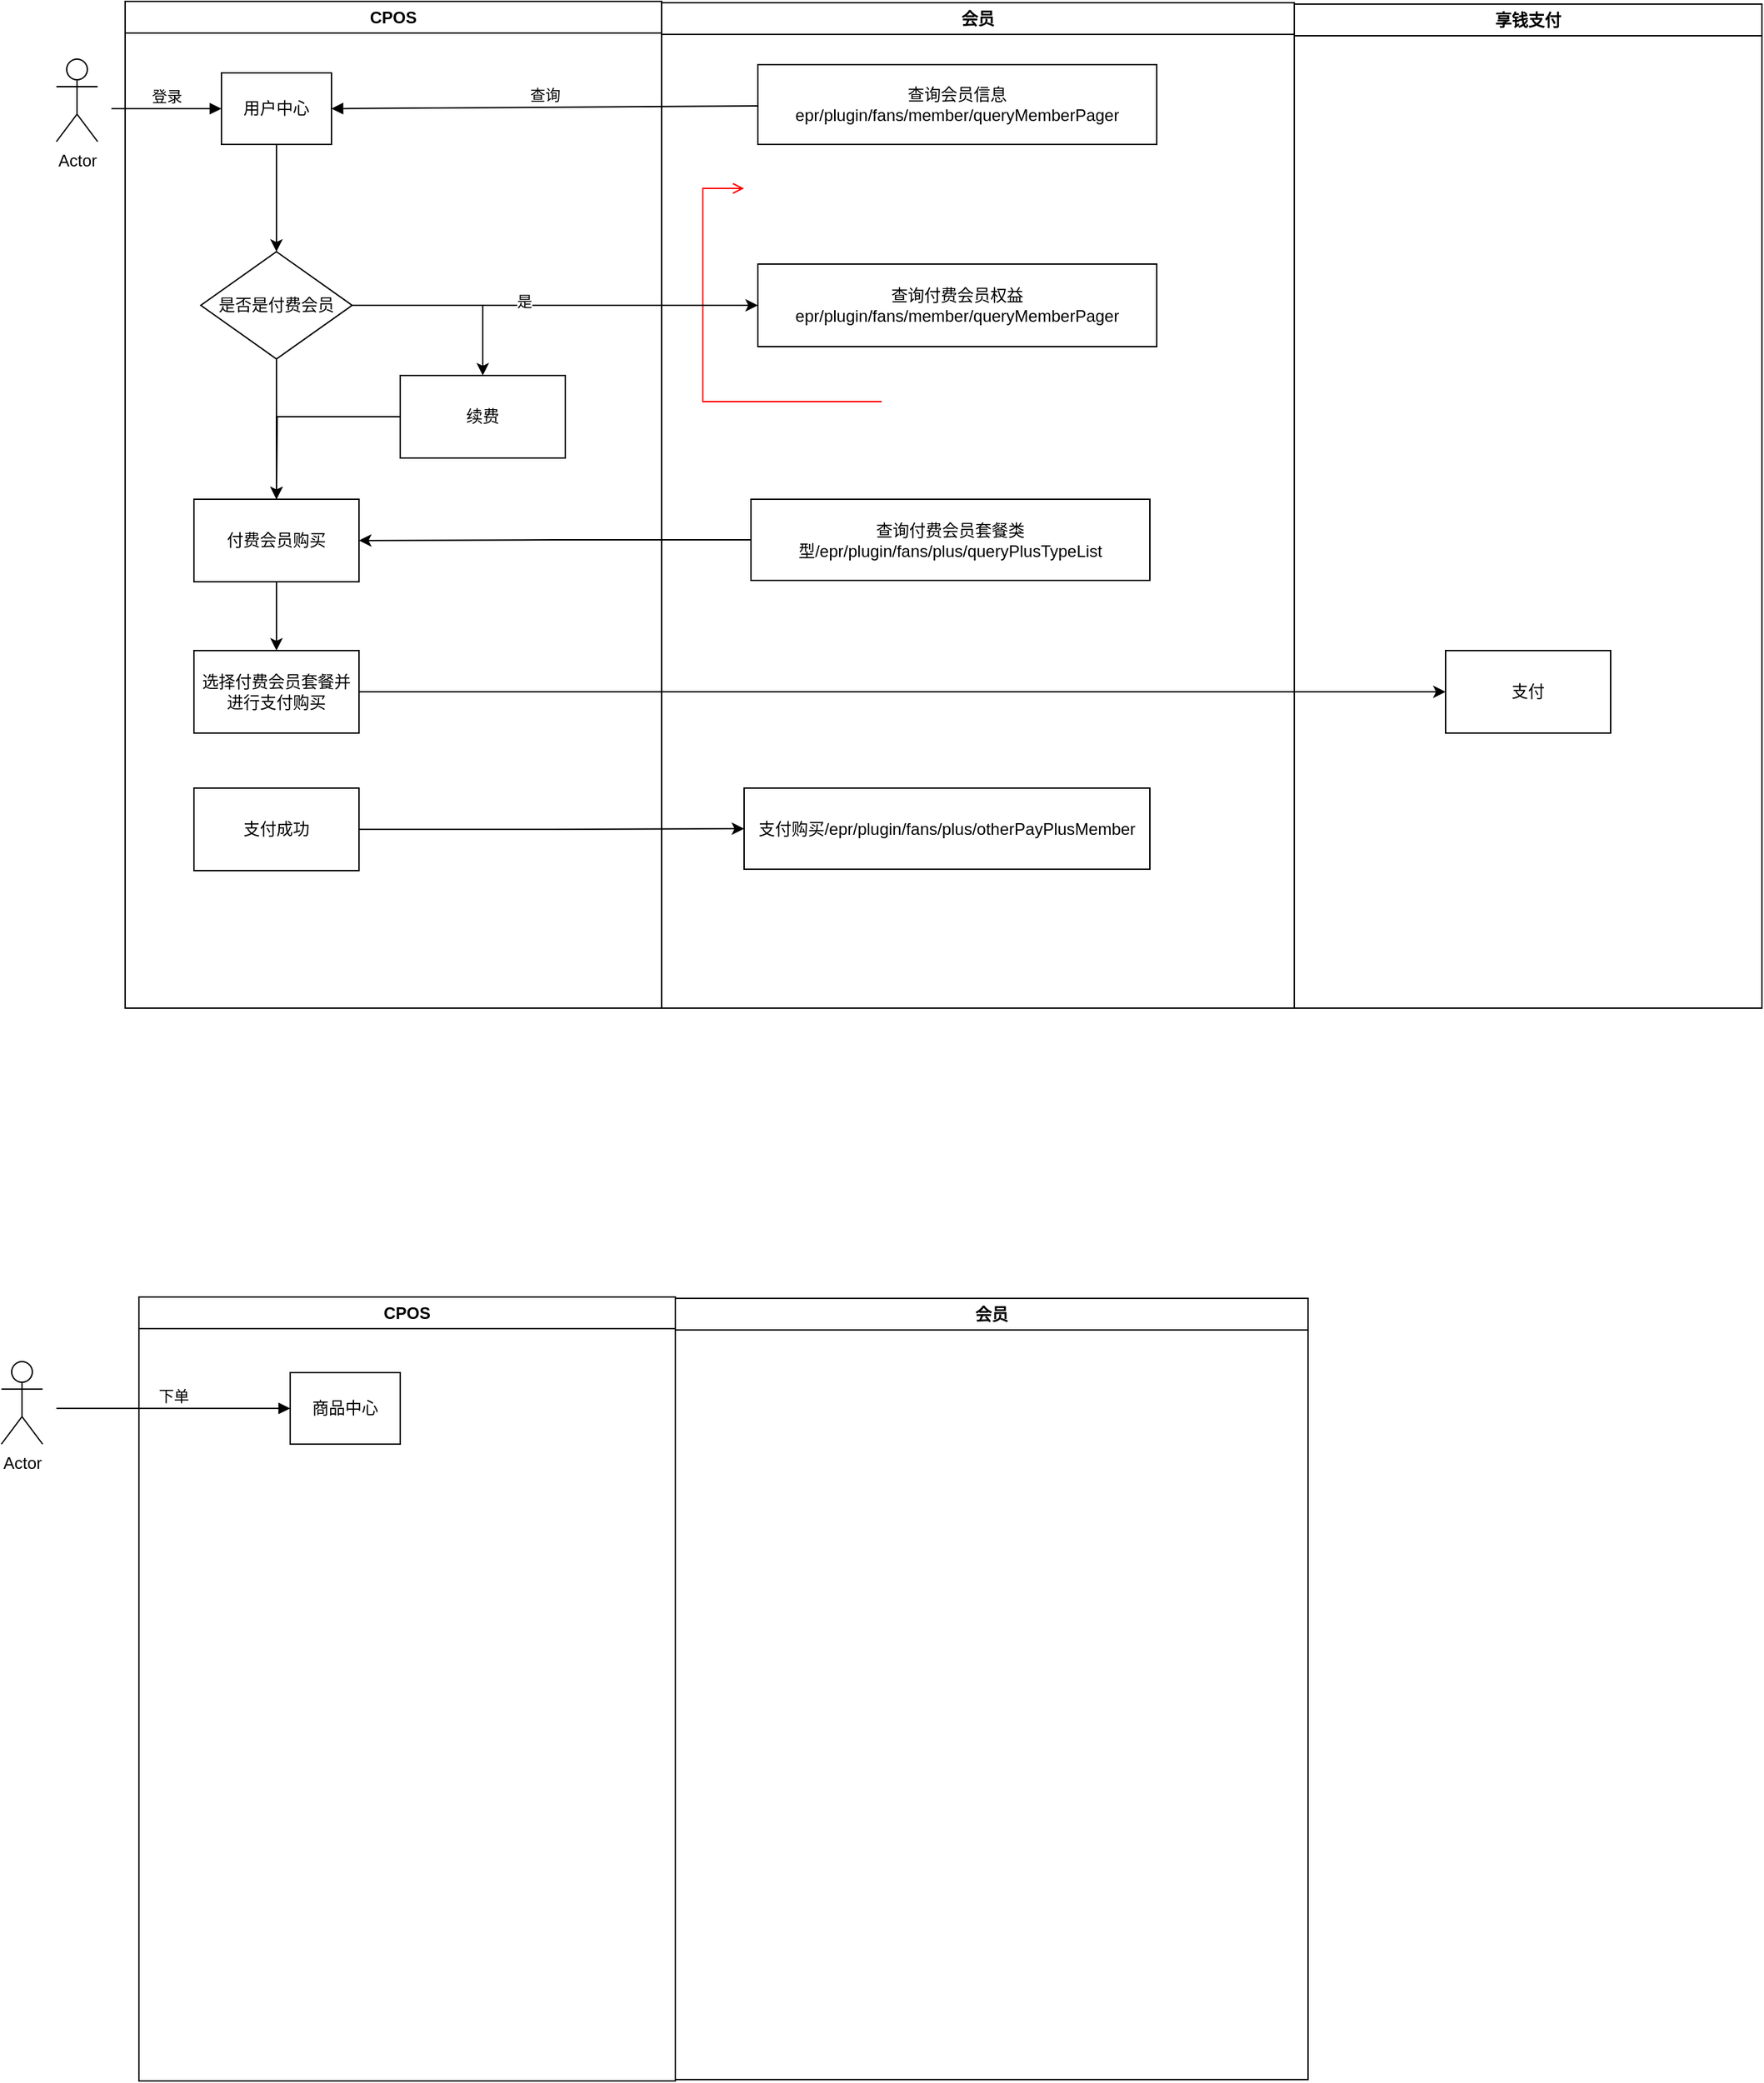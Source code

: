 <mxfile version="20.3.3" type="github">
  <diagram name="Page-1" id="e7e014a7-5840-1c2e-5031-d8a46d1fe8dd">
    <mxGraphModel dx="1662" dy="762" grid="1" gridSize="10" guides="1" tooltips="1" connect="1" arrows="1" fold="1" page="1" pageScale="1" pageWidth="1169" pageHeight="826" background="none" math="0" shadow="0">
      <root>
        <mxCell id="0" />
        <mxCell id="1" parent="0" />
        <mxCell id="2" value="会员" style="swimlane;whiteSpace=wrap" parent="1" vertex="1">
          <mxGeometry x="640" y="129" width="460" height="731" as="geometry" />
        </mxCell>
        <mxCell id="12" value="" style="edgeStyle=elbowEdgeStyle;elbow=horizontal;strokeColor=#FF0000;endArrow=open;endFill=1;rounded=0" parent="2" source="10" edge="1">
          <mxGeometry width="100" height="100" relative="1" as="geometry">
            <mxPoint x="160" y="290" as="sourcePoint" />
            <mxPoint x="60" y="135" as="targetPoint" />
            <Array as="points">
              <mxPoint x="30" y="250" />
            </Array>
          </mxGeometry>
        </mxCell>
        <mxCell id="GEBA51vf_ek_FZlfBsd9-47" value="查询会员信息epr/plugin/fans/member/queryMemberPager" style="rounded=0;whiteSpace=wrap;html=1;" vertex="1" parent="2">
          <mxGeometry x="70" y="45" width="290" height="58" as="geometry" />
        </mxCell>
        <mxCell id="GEBA51vf_ek_FZlfBsd9-54" value="查询付费会员权益epr/plugin/fans/member/queryMemberPager" style="rounded=0;whiteSpace=wrap;html=1;" vertex="1" parent="2">
          <mxGeometry x="70" y="190" width="290" height="60" as="geometry" />
        </mxCell>
        <mxCell id="GEBA51vf_ek_FZlfBsd9-62" value="查询付费会员套餐类型/epr/plugin/fans/plus/queryPlusTypeList" style="rounded=0;whiteSpace=wrap;html=1;" vertex="1" parent="2">
          <mxGeometry x="65" y="361" width="290" height="59" as="geometry" />
        </mxCell>
        <mxCell id="GEBA51vf_ek_FZlfBsd9-68" value="支付购买/epr/plugin/fans/plus/otherPayPlusMember" style="rounded=0;whiteSpace=wrap;html=1;" vertex="1" parent="2">
          <mxGeometry x="60" y="571" width="295" height="59" as="geometry" />
        </mxCell>
        <mxCell id="3" value="CPOS" style="swimlane;whiteSpace=wrap" parent="1" vertex="1">
          <mxGeometry x="250" y="128" width="390" height="732" as="geometry" />
        </mxCell>
        <mxCell id="GEBA51vf_ek_FZlfBsd9-53" style="edgeStyle=orthogonalEdgeStyle;rounded=0;orthogonalLoop=1;jettySize=auto;html=1;exitX=0.5;exitY=1;exitDx=0;exitDy=0;" edge="1" parent="3" source="GEBA51vf_ek_FZlfBsd9-46" target="GEBA51vf_ek_FZlfBsd9-52">
          <mxGeometry relative="1" as="geometry" />
        </mxCell>
        <mxCell id="GEBA51vf_ek_FZlfBsd9-46" value="用户中心" style="rounded=0;whiteSpace=wrap;html=1;" vertex="1" parent="3">
          <mxGeometry x="70" y="52" width="80" height="52" as="geometry" />
        </mxCell>
        <mxCell id="GEBA51vf_ek_FZlfBsd9-74" style="edgeStyle=orthogonalEdgeStyle;rounded=0;orthogonalLoop=1;jettySize=auto;html=1;exitX=1;exitY=0.5;exitDx=0;exitDy=0;entryX=0.5;entryY=0;entryDx=0;entryDy=0;" edge="1" parent="3" source="GEBA51vf_ek_FZlfBsd9-52" target="GEBA51vf_ek_FZlfBsd9-71">
          <mxGeometry relative="1" as="geometry" />
        </mxCell>
        <mxCell id="GEBA51vf_ek_FZlfBsd9-52" value="是否是付费会员" style="rhombus;whiteSpace=wrap;html=1;" vertex="1" parent="3">
          <mxGeometry x="55" y="182" width="110" height="78" as="geometry" />
        </mxCell>
        <mxCell id="GEBA51vf_ek_FZlfBsd9-59" value="付费会员购买" style="rounded=0;whiteSpace=wrap;html=1;" vertex="1" parent="3">
          <mxGeometry x="50" y="362" width="120" height="60" as="geometry" />
        </mxCell>
        <mxCell id="GEBA51vf_ek_FZlfBsd9-66" value="选择付费会员套餐并进行支付购买" style="rounded=0;whiteSpace=wrap;html=1;" vertex="1" parent="3">
          <mxGeometry x="50" y="472" width="120" height="60" as="geometry" />
        </mxCell>
        <mxCell id="GEBA51vf_ek_FZlfBsd9-57" style="edgeStyle=orthogonalEdgeStyle;rounded=0;orthogonalLoop=1;jettySize=auto;html=1;exitX=0.5;exitY=1;exitDx=0;exitDy=0;entryX=0.5;entryY=0;entryDx=0;entryDy=0;" edge="1" parent="3" source="GEBA51vf_ek_FZlfBsd9-52" target="GEBA51vf_ek_FZlfBsd9-59">
          <mxGeometry relative="1" as="geometry">
            <mxPoint x="110" y="312" as="targetPoint" />
          </mxGeometry>
        </mxCell>
        <mxCell id="GEBA51vf_ek_FZlfBsd9-65" style="edgeStyle=orthogonalEdgeStyle;rounded=0;orthogonalLoop=1;jettySize=auto;html=1;exitX=0.5;exitY=1;exitDx=0;exitDy=0;" edge="1" parent="3" source="GEBA51vf_ek_FZlfBsd9-59" target="GEBA51vf_ek_FZlfBsd9-66">
          <mxGeometry relative="1" as="geometry">
            <mxPoint x="160" y="472" as="targetPoint" />
          </mxGeometry>
        </mxCell>
        <mxCell id="GEBA51vf_ek_FZlfBsd9-71" value="续费" style="rounded=0;whiteSpace=wrap;html=1;" vertex="1" parent="3">
          <mxGeometry x="200" y="272" width="120" height="60" as="geometry" />
        </mxCell>
        <mxCell id="GEBA51vf_ek_FZlfBsd9-103" value="支付成功" style="rounded=0;whiteSpace=wrap;html=1;" vertex="1" parent="3">
          <mxGeometry x="50" y="572" width="120" height="60" as="geometry" />
        </mxCell>
        <mxCell id="GEBA51vf_ek_FZlfBsd9-42" value="Actor" style="shape=umlActor;verticalLabelPosition=bottom;verticalAlign=top;html=1;" vertex="1" parent="1">
          <mxGeometry x="200" y="170" width="30" height="60" as="geometry" />
        </mxCell>
        <mxCell id="GEBA51vf_ek_FZlfBsd9-45" value="登录" style="html=1;verticalAlign=bottom;endArrow=block;rounded=0;entryX=0;entryY=0.5;entryDx=0;entryDy=0;" edge="1" parent="1" target="GEBA51vf_ek_FZlfBsd9-46">
          <mxGeometry width="80" relative="1" as="geometry">
            <mxPoint x="240" y="206" as="sourcePoint" />
            <mxPoint x="390" y="210" as="targetPoint" />
          </mxGeometry>
        </mxCell>
        <mxCell id="GEBA51vf_ek_FZlfBsd9-48" value="查询" style="html=1;verticalAlign=bottom;endArrow=block;rounded=0;entryX=1;entryY=0.5;entryDx=0;entryDy=0;" edge="1" parent="1" source="GEBA51vf_ek_FZlfBsd9-47" target="GEBA51vf_ek_FZlfBsd9-46">
          <mxGeometry width="80" relative="1" as="geometry">
            <mxPoint x="610" y="211" as="sourcePoint" />
            <mxPoint x="530" y="211" as="targetPoint" />
          </mxGeometry>
        </mxCell>
        <mxCell id="GEBA51vf_ek_FZlfBsd9-55" style="edgeStyle=orthogonalEdgeStyle;rounded=0;orthogonalLoop=1;jettySize=auto;html=1;exitX=1;exitY=0.5;exitDx=0;exitDy=0;entryX=0;entryY=0.5;entryDx=0;entryDy=0;" edge="1" parent="1" source="GEBA51vf_ek_FZlfBsd9-52" target="GEBA51vf_ek_FZlfBsd9-54">
          <mxGeometry relative="1" as="geometry" />
        </mxCell>
        <mxCell id="GEBA51vf_ek_FZlfBsd9-56" value="是" style="edgeLabel;html=1;align=center;verticalAlign=middle;resizable=0;points=[];" vertex="1" connectable="0" parent="GEBA51vf_ek_FZlfBsd9-55">
          <mxGeometry x="-0.156" y="3" relative="1" as="geometry">
            <mxPoint as="offset" />
          </mxGeometry>
        </mxCell>
        <mxCell id="GEBA51vf_ek_FZlfBsd9-64" style="edgeStyle=orthogonalEdgeStyle;rounded=0;orthogonalLoop=1;jettySize=auto;html=1;exitX=0;exitY=0.5;exitDx=0;exitDy=0;entryX=1;entryY=0.5;entryDx=0;entryDy=0;" edge="1" parent="1" source="GEBA51vf_ek_FZlfBsd9-62" target="GEBA51vf_ek_FZlfBsd9-59">
          <mxGeometry relative="1" as="geometry" />
        </mxCell>
        <mxCell id="GEBA51vf_ek_FZlfBsd9-76" style="edgeStyle=orthogonalEdgeStyle;rounded=0;orthogonalLoop=1;jettySize=auto;html=1;exitX=0;exitY=0.5;exitDx=0;exitDy=0;" edge="1" parent="1" source="GEBA51vf_ek_FZlfBsd9-71">
          <mxGeometry relative="1" as="geometry">
            <mxPoint x="360" y="490" as="targetPoint" />
          </mxGeometry>
        </mxCell>
        <mxCell id="GEBA51vf_ek_FZlfBsd9-77" value="CPOS" style="swimlane;whiteSpace=wrap" vertex="1" parent="1">
          <mxGeometry x="260" y="1070" width="390" height="570" as="geometry" />
        </mxCell>
        <mxCell id="GEBA51vf_ek_FZlfBsd9-79" value="商品中心" style="rounded=0;whiteSpace=wrap;html=1;" vertex="1" parent="GEBA51vf_ek_FZlfBsd9-77">
          <mxGeometry x="110" y="55" width="80" height="52" as="geometry" />
        </mxCell>
        <mxCell id="GEBA51vf_ek_FZlfBsd9-87" value="会员" style="swimlane;whiteSpace=wrap" vertex="1" parent="1">
          <mxGeometry x="650" y="1071" width="460" height="568" as="geometry" />
        </mxCell>
        <mxCell id="GEBA51vf_ek_FZlfBsd9-93" value="Actor" style="shape=umlActor;verticalLabelPosition=bottom;verticalAlign=top;html=1;" vertex="1" parent="1">
          <mxGeometry x="160" y="1117" width="30" height="60" as="geometry" />
        </mxCell>
        <mxCell id="GEBA51vf_ek_FZlfBsd9-94" value="下单" style="html=1;verticalAlign=bottom;endArrow=block;rounded=0;entryX=0;entryY=0.5;entryDx=0;entryDy=0;" edge="1" parent="1" target="GEBA51vf_ek_FZlfBsd9-79">
          <mxGeometry width="80" relative="1" as="geometry">
            <mxPoint x="200" y="1151" as="sourcePoint" />
            <mxPoint x="280" y="1151" as="targetPoint" />
          </mxGeometry>
        </mxCell>
        <mxCell id="GEBA51vf_ek_FZlfBsd9-95" value="享钱支付" style="swimlane;whiteSpace=wrap" vertex="1" parent="1">
          <mxGeometry x="1100" y="130" width="340" height="730" as="geometry" />
        </mxCell>
        <mxCell id="GEBA51vf_ek_FZlfBsd9-101" value="支付" style="rounded=0;whiteSpace=wrap;html=1;" vertex="1" parent="GEBA51vf_ek_FZlfBsd9-95">
          <mxGeometry x="110" y="470" width="120" height="60" as="geometry" />
        </mxCell>
        <mxCell id="GEBA51vf_ek_FZlfBsd9-102" style="edgeStyle=orthogonalEdgeStyle;rounded=0;orthogonalLoop=1;jettySize=auto;html=1;exitX=1;exitY=0.5;exitDx=0;exitDy=0;entryX=0;entryY=0.5;entryDx=0;entryDy=0;" edge="1" parent="1" source="GEBA51vf_ek_FZlfBsd9-66" target="GEBA51vf_ek_FZlfBsd9-101">
          <mxGeometry relative="1" as="geometry" />
        </mxCell>
        <mxCell id="GEBA51vf_ek_FZlfBsd9-104" style="edgeStyle=orthogonalEdgeStyle;rounded=0;orthogonalLoop=1;jettySize=auto;html=1;exitX=1;exitY=0.5;exitDx=0;exitDy=0;" edge="1" parent="1" source="GEBA51vf_ek_FZlfBsd9-103" target="GEBA51vf_ek_FZlfBsd9-68">
          <mxGeometry relative="1" as="geometry" />
        </mxCell>
      </root>
    </mxGraphModel>
  </diagram>
</mxfile>
